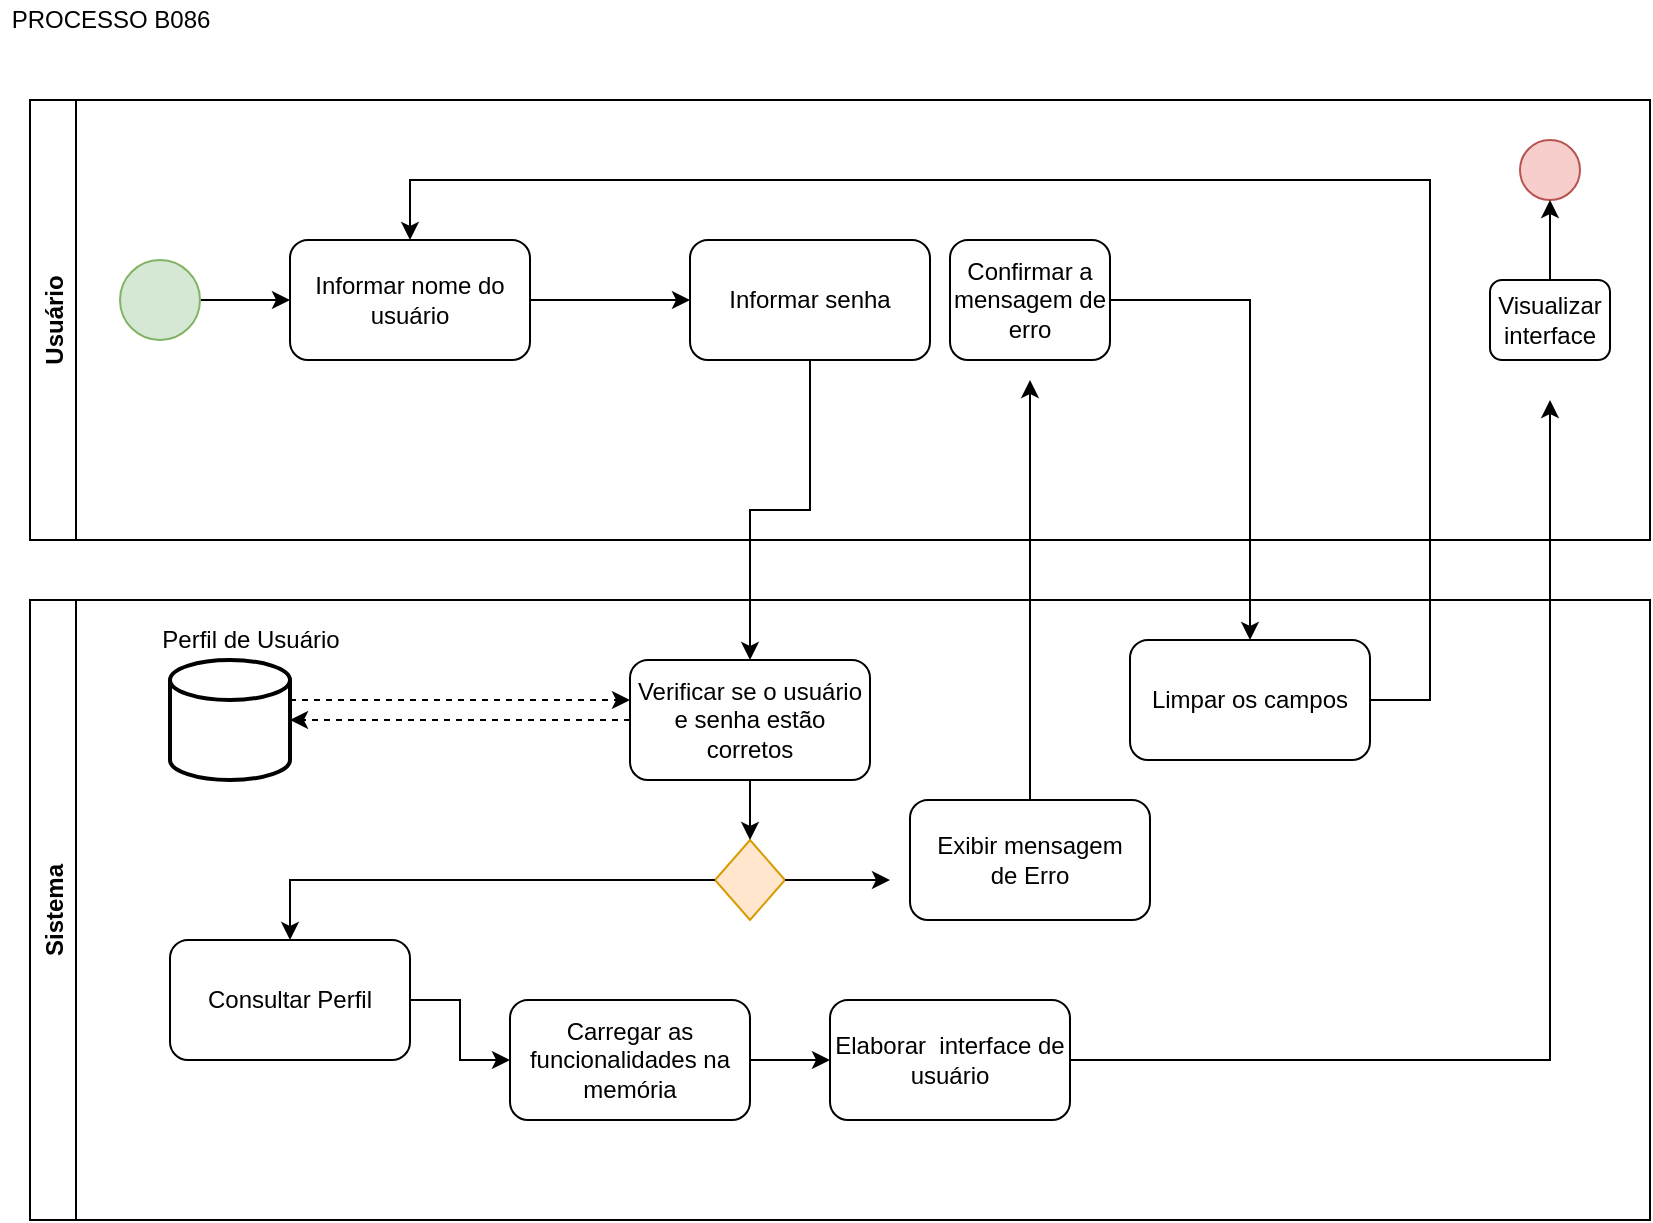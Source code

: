 <mxfile version="15.8.3" type="github" pages="3">
  <diagram name="Login" id="2a216829-ef6e-dabb-86c1-c78162f3ba2b">
    <mxGraphModel dx="2173" dy="2859" grid="1" gridSize="10" guides="1" tooltips="1" connect="1" arrows="1" fold="1" page="1" pageScale="1" pageWidth="850" pageHeight="1100" background="none" math="0" shadow="0">
      <root>
        <mxCell id="0" />
        <mxCell id="1" parent="0" />
        <mxCell id="vZ9e5GXdLcFl0g-ypGuH-1" value="Usuário" style="swimlane;horizontal=0;" vertex="1" parent="1">
          <mxGeometry x="-820" y="-2140" width="810" height="220" as="geometry" />
        </mxCell>
        <mxCell id="vZ9e5GXdLcFl0g-ypGuH-13" value="" style="edgeStyle=orthogonalEdgeStyle;rounded=0;orthogonalLoop=1;jettySize=auto;html=1;" edge="1" parent="vZ9e5GXdLcFl0g-ypGuH-1" source="vZ9e5GXdLcFl0g-ypGuH-4" target="vZ9e5GXdLcFl0g-ypGuH-12">
          <mxGeometry relative="1" as="geometry" />
        </mxCell>
        <mxCell id="vZ9e5GXdLcFl0g-ypGuH-4" value="" style="ellipse;whiteSpace=wrap;html=1;fillColor=#d5e8d4;strokeColor=#82b366;" vertex="1" parent="vZ9e5GXdLcFl0g-ypGuH-1">
          <mxGeometry x="45" y="80" width="40" height="40" as="geometry" />
        </mxCell>
        <mxCell id="vZ9e5GXdLcFl0g-ypGuH-15" value="" style="edgeStyle=orthogonalEdgeStyle;rounded=0;orthogonalLoop=1;jettySize=auto;html=1;" edge="1" parent="vZ9e5GXdLcFl0g-ypGuH-1" source="vZ9e5GXdLcFl0g-ypGuH-12" target="vZ9e5GXdLcFl0g-ypGuH-14">
          <mxGeometry relative="1" as="geometry" />
        </mxCell>
        <mxCell id="vZ9e5GXdLcFl0g-ypGuH-12" value="Informar nome do usuário" style="rounded=1;whiteSpace=wrap;html=1;" vertex="1" parent="vZ9e5GXdLcFl0g-ypGuH-1">
          <mxGeometry x="130" y="70" width="120" height="60" as="geometry" />
        </mxCell>
        <mxCell id="vZ9e5GXdLcFl0g-ypGuH-14" value="Informar senha" style="rounded=1;whiteSpace=wrap;html=1;" vertex="1" parent="vZ9e5GXdLcFl0g-ypGuH-1">
          <mxGeometry x="330" y="70" width="120" height="60" as="geometry" />
        </mxCell>
        <mxCell id="vZ9e5GXdLcFl0g-ypGuH-27" value="Confirmar a mensagem de erro" style="rounded=1;whiteSpace=wrap;html=1;" vertex="1" parent="vZ9e5GXdLcFl0g-ypGuH-1">
          <mxGeometry x="460" y="70" width="80" height="60" as="geometry" />
        </mxCell>
        <mxCell id="vZ9e5GXdLcFl0g-ypGuH-48" value="Visualizar interface" style="rounded=1;whiteSpace=wrap;html=1;" vertex="1" parent="vZ9e5GXdLcFl0g-ypGuH-1">
          <mxGeometry x="730" y="90" width="60" height="40" as="geometry" />
        </mxCell>
        <mxCell id="vZ9e5GXdLcFl0g-ypGuH-50" value="" style="ellipse;whiteSpace=wrap;html=1;aspect=fixed;fillColor=#f8cecc;strokeColor=#b85450;" vertex="1" parent="vZ9e5GXdLcFl0g-ypGuH-1">
          <mxGeometry x="745" y="20" width="30" height="30" as="geometry" />
        </mxCell>
        <mxCell id="vZ9e5GXdLcFl0g-ypGuH-49" style="edgeStyle=orthogonalEdgeStyle;rounded=0;jumpStyle=line;orthogonalLoop=1;jettySize=auto;html=1;endArrow=classic;endFill=1;" edge="1" parent="vZ9e5GXdLcFl0g-ypGuH-1" source="vZ9e5GXdLcFl0g-ypGuH-48" target="vZ9e5GXdLcFl0g-ypGuH-50">
          <mxGeometry relative="1" as="geometry">
            <mxPoint x="760" y="60" as="targetPoint" />
          </mxGeometry>
        </mxCell>
        <mxCell id="vZ9e5GXdLcFl0g-ypGuH-2" value="Sistema" style="swimlane;horizontal=0;" vertex="1" parent="1">
          <mxGeometry x="-820" y="-1890" width="810" height="310" as="geometry" />
        </mxCell>
        <mxCell id="vZ9e5GXdLcFl0g-ypGuH-16" value="" style="strokeWidth=2;html=1;shape=mxgraph.flowchart.database;whiteSpace=wrap;" vertex="1" parent="vZ9e5GXdLcFl0g-ypGuH-2">
          <mxGeometry x="70" y="30" width="60" height="60" as="geometry" />
        </mxCell>
        <mxCell id="vZ9e5GXdLcFl0g-ypGuH-22" style="edgeStyle=orthogonalEdgeStyle;rounded=0;orthogonalLoop=1;jettySize=auto;html=1;entryX=1;entryY=0.5;entryDx=0;entryDy=0;entryPerimeter=0;dashed=1;" edge="1" parent="vZ9e5GXdLcFl0g-ypGuH-2" source="vZ9e5GXdLcFl0g-ypGuH-17" target="vZ9e5GXdLcFl0g-ypGuH-16">
          <mxGeometry relative="1" as="geometry" />
        </mxCell>
        <mxCell id="vZ9e5GXdLcFl0g-ypGuH-17" value="Verificar se o usuário e senha estão corretos" style="rounded=1;whiteSpace=wrap;html=1;" vertex="1" parent="vZ9e5GXdLcFl0g-ypGuH-2">
          <mxGeometry x="300" y="30" width="120" height="60" as="geometry" />
        </mxCell>
        <mxCell id="vZ9e5GXdLcFl0g-ypGuH-19" value="Perfil de Usuário" style="text;html=1;align=center;verticalAlign=middle;resizable=0;points=[];autosize=1;strokeColor=none;fillColor=none;" vertex="1" parent="vZ9e5GXdLcFl0g-ypGuH-2">
          <mxGeometry x="60" y="10" width="100" height="20" as="geometry" />
        </mxCell>
        <mxCell id="vZ9e5GXdLcFl0g-ypGuH-21" style="edgeStyle=orthogonalEdgeStyle;rounded=0;orthogonalLoop=1;jettySize=auto;html=1;dashed=1;" edge="1" parent="vZ9e5GXdLcFl0g-ypGuH-2" source="vZ9e5GXdLcFl0g-ypGuH-16" target="vZ9e5GXdLcFl0g-ypGuH-17">
          <mxGeometry relative="1" as="geometry">
            <mxPoint x="290" y="50" as="targetPoint" />
            <Array as="points">
              <mxPoint x="230" y="50" />
              <mxPoint x="230" y="50" />
            </Array>
          </mxGeometry>
        </mxCell>
        <mxCell id="vZ9e5GXdLcFl0g-ypGuH-24" value="" style="rhombus;whiteSpace=wrap;html=1;fillColor=#ffe6cc;strokeColor=#d79b00;" vertex="1" parent="vZ9e5GXdLcFl0g-ypGuH-2">
          <mxGeometry x="342.5" y="120" width="35" height="40" as="geometry" />
        </mxCell>
        <mxCell id="vZ9e5GXdLcFl0g-ypGuH-26" value="Exibir mensagem&lt;br&gt;de&amp;nbsp;Erro" style="rounded=1;whiteSpace=wrap;html=1;" vertex="1" parent="vZ9e5GXdLcFl0g-ypGuH-2">
          <mxGeometry x="440" y="100" width="120" height="60" as="geometry" />
        </mxCell>
        <mxCell id="vZ9e5GXdLcFl0g-ypGuH-29" value="Limpar os campos" style="rounded=1;whiteSpace=wrap;html=1;" vertex="1" parent="vZ9e5GXdLcFl0g-ypGuH-2">
          <mxGeometry x="550" y="20" width="120" height="60" as="geometry" />
        </mxCell>
        <mxCell id="vZ9e5GXdLcFl0g-ypGuH-42" value="Consultar Perfil" style="rounded=1;whiteSpace=wrap;html=1;" vertex="1" parent="vZ9e5GXdLcFl0g-ypGuH-2">
          <mxGeometry x="70" y="170" width="120" height="60" as="geometry" />
        </mxCell>
        <mxCell id="vZ9e5GXdLcFl0g-ypGuH-41" style="edgeStyle=orthogonalEdgeStyle;rounded=0;jumpStyle=line;orthogonalLoop=1;jettySize=auto;html=1;endArrow=classic;endFill=1;" edge="1" parent="vZ9e5GXdLcFl0g-ypGuH-2" source="vZ9e5GXdLcFl0g-ypGuH-24" target="vZ9e5GXdLcFl0g-ypGuH-42">
          <mxGeometry relative="1" as="geometry">
            <mxPoint x="210" y="170" as="targetPoint" />
          </mxGeometry>
        </mxCell>
        <mxCell id="vZ9e5GXdLcFl0g-ypGuH-44" value="Carregar as funcionalidades na memória" style="rounded=1;whiteSpace=wrap;html=1;" vertex="1" parent="vZ9e5GXdLcFl0g-ypGuH-2">
          <mxGeometry x="240" y="200" width="120" height="60" as="geometry" />
        </mxCell>
        <mxCell id="vZ9e5GXdLcFl0g-ypGuH-43" style="edgeStyle=orthogonalEdgeStyle;rounded=0;jumpStyle=line;orthogonalLoop=1;jettySize=auto;html=1;endArrow=classic;endFill=1;" edge="1" parent="vZ9e5GXdLcFl0g-ypGuH-2" source="vZ9e5GXdLcFl0g-ypGuH-42" target="vZ9e5GXdLcFl0g-ypGuH-44">
          <mxGeometry relative="1" as="geometry">
            <mxPoint x="240" y="200" as="targetPoint" />
          </mxGeometry>
        </mxCell>
        <mxCell id="vZ9e5GXdLcFl0g-ypGuH-46" value="Elaborar&amp;nbsp; interface de usuário" style="rounded=1;whiteSpace=wrap;html=1;" vertex="1" parent="vZ9e5GXdLcFl0g-ypGuH-2">
          <mxGeometry x="400" y="200" width="120" height="60" as="geometry" />
        </mxCell>
        <mxCell id="vZ9e5GXdLcFl0g-ypGuH-45" style="edgeStyle=orthogonalEdgeStyle;rounded=0;jumpStyle=line;orthogonalLoop=1;jettySize=auto;html=1;endArrow=classic;endFill=1;" edge="1" parent="vZ9e5GXdLcFl0g-ypGuH-2" source="vZ9e5GXdLcFl0g-ypGuH-44" target="vZ9e5GXdLcFl0g-ypGuH-46">
          <mxGeometry relative="1" as="geometry">
            <mxPoint x="420" y="230" as="targetPoint" />
          </mxGeometry>
        </mxCell>
        <mxCell id="vZ9e5GXdLcFl0g-ypGuH-3" value="PROCESSO B086" style="text;html=1;align=center;verticalAlign=middle;resizable=0;points=[];autosize=1;strokeColor=none;fillColor=none;" vertex="1" parent="1">
          <mxGeometry x="-835" y="-2190" width="110" height="20" as="geometry" />
        </mxCell>
        <mxCell id="vZ9e5GXdLcFl0g-ypGuH-18" value="" style="edgeStyle=orthogonalEdgeStyle;rounded=0;orthogonalLoop=1;jettySize=auto;html=1;" edge="1" parent="1" source="vZ9e5GXdLcFl0g-ypGuH-14" target="vZ9e5GXdLcFl0g-ypGuH-17">
          <mxGeometry relative="1" as="geometry" />
        </mxCell>
        <mxCell id="vZ9e5GXdLcFl0g-ypGuH-23" style="edgeStyle=orthogonalEdgeStyle;rounded=0;orthogonalLoop=1;jettySize=auto;html=1;" edge="1" parent="1" source="vZ9e5GXdLcFl0g-ypGuH-17">
          <mxGeometry relative="1" as="geometry">
            <mxPoint x="-460" y="-1770" as="targetPoint" />
          </mxGeometry>
        </mxCell>
        <mxCell id="vZ9e5GXdLcFl0g-ypGuH-25" style="edgeStyle=orthogonalEdgeStyle;rounded=0;orthogonalLoop=1;jettySize=auto;html=1;" edge="1" parent="1" source="vZ9e5GXdLcFl0g-ypGuH-24">
          <mxGeometry relative="1" as="geometry">
            <mxPoint x="-390" y="-1750" as="targetPoint" />
          </mxGeometry>
        </mxCell>
        <mxCell id="vZ9e5GXdLcFl0g-ypGuH-28" style="edgeStyle=orthogonalEdgeStyle;rounded=0;orthogonalLoop=1;jettySize=auto;html=1;" edge="1" parent="1" source="vZ9e5GXdLcFl0g-ypGuH-26">
          <mxGeometry relative="1" as="geometry">
            <mxPoint x="-320" y="-2000" as="targetPoint" />
          </mxGeometry>
        </mxCell>
        <mxCell id="vZ9e5GXdLcFl0g-ypGuH-30" value="" style="edgeStyle=orthogonalEdgeStyle;rounded=0;orthogonalLoop=1;jettySize=auto;html=1;" edge="1" parent="1" source="vZ9e5GXdLcFl0g-ypGuH-27" target="vZ9e5GXdLcFl0g-ypGuH-29">
          <mxGeometry relative="1" as="geometry" />
        </mxCell>
        <mxCell id="vZ9e5GXdLcFl0g-ypGuH-37" style="edgeStyle=orthogonalEdgeStyle;rounded=0;orthogonalLoop=1;jettySize=auto;html=1;endArrow=classic;endFill=1;jumpStyle=line;" edge="1" parent="1" source="vZ9e5GXdLcFl0g-ypGuH-29" target="vZ9e5GXdLcFl0g-ypGuH-12">
          <mxGeometry relative="1" as="geometry">
            <mxPoint x="-623.175" y="-2100" as="targetPoint" />
            <Array as="points">
              <mxPoint x="-120" y="-1840" />
              <mxPoint x="-120" y="-2100" />
              <mxPoint x="-630" y="-2100" />
            </Array>
          </mxGeometry>
        </mxCell>
        <mxCell id="vZ9e5GXdLcFl0g-ypGuH-47" style="edgeStyle=orthogonalEdgeStyle;rounded=0;jumpStyle=line;orthogonalLoop=1;jettySize=auto;html=1;endArrow=classic;endFill=1;" edge="1" parent="1" source="vZ9e5GXdLcFl0g-ypGuH-46">
          <mxGeometry relative="1" as="geometry">
            <mxPoint x="-60" y="-1990" as="targetPoint" />
            <Array as="points">
              <mxPoint x="-60" y="-1660" />
              <mxPoint x="-60" y="-1960" />
            </Array>
          </mxGeometry>
        </mxCell>
      </root>
    </mxGraphModel>
  </diagram>
  <diagram id="5mQwNIau6tjUFSnHgcKZ" name="Peças">
    <mxGraphModel dx="1240" dy="1812" grid="1" gridSize="10" guides="1" tooltips="1" connect="1" arrows="1" fold="1" page="1" pageScale="1" pageWidth="827" pageHeight="1169" math="0" shadow="0">
      <root>
        <mxCell id="7jeKUwlB5hGH3xmxEmRy-0" />
        <mxCell id="7jeKUwlB5hGH3xmxEmRy-1" parent="7jeKUwlB5hGH3xmxEmRy-0" />
        <mxCell id="DJ6RV3ENKsbmOKMV9n5N-0" value="Técnico" style="swimlane;horizontal=0;" vertex="1" parent="7jeKUwlB5hGH3xmxEmRy-1">
          <mxGeometry x="40" y="-1120" width="770" height="440" as="geometry" />
        </mxCell>
        <mxCell id="DJ6RV3ENKsbmOKMV9n5N-4" value="" style="ellipse;whiteSpace=wrap;html=1;fillColor=#d5e8d4;strokeColor=#82b366;" vertex="1" parent="DJ6RV3ENKsbmOKMV9n5N-0">
          <mxGeometry x="70" y="50" width="40" height="40" as="geometry" />
        </mxCell>
        <mxCell id="DJ6RV3ENKsbmOKMV9n5N-6" value="Receber o computador" style="rounded=1;whiteSpace=wrap;html=1;" vertex="1" parent="DJ6RV3ENKsbmOKMV9n5N-0">
          <mxGeometry x="150" y="40" width="120" height="60" as="geometry" />
        </mxCell>
        <mxCell id="DJ6RV3ENKsbmOKMV9n5N-5" style="edgeStyle=orthogonalEdgeStyle;rounded=0;jumpStyle=line;orthogonalLoop=1;jettySize=auto;html=1;endArrow=classic;endFill=1;" edge="1" parent="DJ6RV3ENKsbmOKMV9n5N-0" source="DJ6RV3ENKsbmOKMV9n5N-4" target="DJ6RV3ENKsbmOKMV9n5N-6">
          <mxGeometry relative="1" as="geometry">
            <mxPoint x="170" y="70" as="targetPoint" />
          </mxGeometry>
        </mxCell>
        <mxCell id="DJ6RV3ENKsbmOKMV9n5N-10" style="edgeStyle=orthogonalEdgeStyle;rounded=0;jumpStyle=line;orthogonalLoop=1;jettySize=auto;html=1;entryX=0;entryY=0.5;entryDx=0;entryDy=0;endArrow=classic;endFill=1;" edge="1" parent="DJ6RV3ENKsbmOKMV9n5N-0" source="DJ6RV3ENKsbmOKMV9n5N-8">
          <mxGeometry relative="1" as="geometry">
            <mxPoint x="470" y="70" as="targetPoint" />
          </mxGeometry>
        </mxCell>
        <mxCell id="DJ6RV3ENKsbmOKMV9n5N-8" value="Analisar peça a peça" style="rounded=1;whiteSpace=wrap;html=1;" vertex="1" parent="DJ6RV3ENKsbmOKMV9n5N-0">
          <mxGeometry x="310" y="40" width="120" height="60" as="geometry" />
        </mxCell>
        <mxCell id="DJ6RV3ENKsbmOKMV9n5N-7" style="edgeStyle=orthogonalEdgeStyle;rounded=0;jumpStyle=line;orthogonalLoop=1;jettySize=auto;html=1;endArrow=classic;endFill=1;" edge="1" parent="DJ6RV3ENKsbmOKMV9n5N-0" source="DJ6RV3ENKsbmOKMV9n5N-6" target="DJ6RV3ENKsbmOKMV9n5N-8">
          <mxGeometry relative="1" as="geometry">
            <mxPoint x="310" y="70" as="targetPoint" />
          </mxGeometry>
        </mxCell>
        <mxCell id="DJ6RV3ENKsbmOKMV9n5N-11" value="Encontrar peça com defeito&amp;nbsp;" style="rounded=1;whiteSpace=wrap;html=1;" vertex="1" parent="DJ6RV3ENKsbmOKMV9n5N-0">
          <mxGeometry x="470" y="40" width="120" height="60" as="geometry" />
        </mxCell>
        <mxCell id="DJ6RV3ENKsbmOKMV9n5N-16" value="Preencher formulário de solicitação de peças" style="rounded=1;whiteSpace=wrap;html=1;" vertex="1" parent="DJ6RV3ENKsbmOKMV9n5N-0">
          <mxGeometry x="314" y="115" width="120" height="60" as="geometry" />
        </mxCell>
        <mxCell id="DJ6RV3ENKsbmOKMV9n5N-22" value="Levar o formulário de solicitação de peças para o Resp. Estoque" style="rounded=1;whiteSpace=wrap;html=1;" vertex="1" parent="DJ6RV3ENKsbmOKMV9n5N-0">
          <mxGeometry x="290" y="210" width="124" height="90" as="geometry" />
        </mxCell>
        <mxCell id="DJ6RV3ENKsbmOKMV9n5N-21" style="edgeStyle=orthogonalEdgeStyle;rounded=0;jumpStyle=line;orthogonalLoop=1;jettySize=auto;html=1;endArrow=classic;endFill=1;" edge="1" parent="DJ6RV3ENKsbmOKMV9n5N-0" source="DJ6RV3ENKsbmOKMV9n5N-16" target="DJ6RV3ENKsbmOKMV9n5N-22">
          <mxGeometry relative="1" as="geometry">
            <mxPoint x="374" y="230" as="targetPoint" />
          </mxGeometry>
        </mxCell>
        <mxCell id="DJ6RV3ENKsbmOKMV9n5N-23" style="edgeStyle=orthogonalEdgeStyle;rounded=0;jumpStyle=line;orthogonalLoop=1;jettySize=auto;html=1;endArrow=classic;endFill=1;" edge="1" parent="DJ6RV3ENKsbmOKMV9n5N-0" source="DJ6RV3ENKsbmOKMV9n5N-11" target="DJ6RV3ENKsbmOKMV9n5N-16">
          <mxGeometry relative="1" as="geometry">
            <mxPoint x="530" y="150" as="targetPoint" />
            <Array as="points">
              <mxPoint x="540" y="150" />
            </Array>
          </mxGeometry>
        </mxCell>
        <mxCell id="DJ6RV3ENKsbmOKMV9n5N-30" value="" style="ellipse;whiteSpace=wrap;html=1;fillColor=#f8cecc;strokeColor=#b85450;" vertex="1" parent="DJ6RV3ENKsbmOKMV9n5N-0">
          <mxGeometry x="680" y="50" width="40" height="40" as="geometry" />
        </mxCell>
        <mxCell id="Oq6pVMPQNlVaMstJieVX-24" value="Devolver peça com defeito para reciclagem" style="rounded=1;whiteSpace=wrap;html=1;" vertex="1" parent="DJ6RV3ENKsbmOKMV9n5N-0">
          <mxGeometry x="130" y="340" width="120" height="60" as="geometry" />
        </mxCell>
        <mxCell id="DJ6RV3ENKsbmOKMV9n5N-2" value="Resp. Estoque" style="swimlane;horizontal=0;" vertex="1" parent="7jeKUwlB5hGH3xmxEmRy-1">
          <mxGeometry x="40" y="-584" width="770" height="440" as="geometry" />
        </mxCell>
        <mxCell id="DJ6RV3ENKsbmOKMV9n5N-25" value="Receber a requisição de peça" style="rounded=1;whiteSpace=wrap;html=1;" vertex="1" parent="DJ6RV3ENKsbmOKMV9n5N-2">
          <mxGeometry x="50" y="74" width="120" height="60" as="geometry" />
        </mxCell>
        <mxCell id="DJ6RV3ENKsbmOKMV9n5N-26" value="" style="rhombus;whiteSpace=wrap;html=1;fillColor=#fff2cc;strokeColor=#d6b656;" vertex="1" parent="DJ6RV3ENKsbmOKMV9n5N-2">
          <mxGeometry x="610" y="224" width="50" height="50" as="geometry" />
        </mxCell>
        <mxCell id="DJ6RV3ENKsbmOKMV9n5N-32" value="Acessar o sistema&lt;br&gt;(processo b086)" style="rounded=1;whiteSpace=wrap;html=1;" vertex="1" parent="DJ6RV3ENKsbmOKMV9n5N-2">
          <mxGeometry x="254" y="104" width="120" height="60" as="geometry" />
        </mxCell>
        <mxCell id="DJ6RV3ENKsbmOKMV9n5N-31" style="edgeStyle=orthogonalEdgeStyle;rounded=0;jumpStyle=line;orthogonalLoop=1;jettySize=auto;html=1;endArrow=classic;endFill=1;" edge="1" parent="DJ6RV3ENKsbmOKMV9n5N-2" source="DJ6RV3ENKsbmOKMV9n5N-25" target="DJ6RV3ENKsbmOKMV9n5N-32">
          <mxGeometry relative="1" as="geometry">
            <mxPoint x="240" y="104" as="targetPoint" />
          </mxGeometry>
        </mxCell>
        <mxCell id="DJ6RV3ENKsbmOKMV9n5N-34" value="Ir a aba Estoque" style="rounded=1;whiteSpace=wrap;html=1;" vertex="1" parent="DJ6RV3ENKsbmOKMV9n5N-2">
          <mxGeometry x="254" y="219" width="120" height="60" as="geometry" />
        </mxCell>
        <mxCell id="DJ6RV3ENKsbmOKMV9n5N-33" style="edgeStyle=orthogonalEdgeStyle;rounded=0;jumpStyle=line;orthogonalLoop=1;jettySize=auto;html=1;endArrow=classic;endFill=1;" edge="1" parent="DJ6RV3ENKsbmOKMV9n5N-2" source="DJ6RV3ENKsbmOKMV9n5N-32" target="DJ6RV3ENKsbmOKMV9n5N-34">
          <mxGeometry relative="1" as="geometry">
            <mxPoint x="314" y="174" as="targetPoint" />
          </mxGeometry>
        </mxCell>
        <mxCell id="Oq6pVMPQNlVaMstJieVX-10" style="edgeStyle=orthogonalEdgeStyle;rounded=0;jumpStyle=line;orthogonalLoop=1;jettySize=auto;html=1;entryX=0;entryY=0.5;entryDx=0;entryDy=0;endArrow=classic;endFill=1;" edge="1" parent="DJ6RV3ENKsbmOKMV9n5N-2" source="Oq6pVMPQNlVaMstJieVX-9" target="DJ6RV3ENKsbmOKMV9n5N-26">
          <mxGeometry relative="1" as="geometry" />
        </mxCell>
        <mxCell id="Oq6pVMPQNlVaMstJieVX-9" value="Verificar se tem estoque" style="rounded=1;whiteSpace=wrap;html=1;" vertex="1" parent="DJ6RV3ENKsbmOKMV9n5N-2">
          <mxGeometry x="430" y="319" width="120" height="60" as="geometry" />
        </mxCell>
        <mxCell id="Oq6pVMPQNlVaMstJieVX-12" value="Buscar&amp;nbsp; peça no estoque" style="rounded=1;whiteSpace=wrap;html=1;" vertex="1" parent="DJ6RV3ENKsbmOKMV9n5N-2">
          <mxGeometry x="610" y="309" width="120" height="60" as="geometry" />
        </mxCell>
        <mxCell id="Oq6pVMPQNlVaMstJieVX-11" style="edgeStyle=orthogonalEdgeStyle;rounded=0;jumpStyle=line;orthogonalLoop=1;jettySize=auto;html=1;exitX=0.5;exitY=1;exitDx=0;exitDy=0;endArrow=classic;endFill=1;" edge="1" parent="DJ6RV3ENKsbmOKMV9n5N-2" source="DJ6RV3ENKsbmOKMV9n5N-26" target="Oq6pVMPQNlVaMstJieVX-12">
          <mxGeometry relative="1" as="geometry">
            <mxPoint x="635" y="409" as="targetPoint" />
          </mxGeometry>
        </mxCell>
        <mxCell id="Oq6pVMPQNlVaMstJieVX-20" value="Entregar peça ao técnico" style="rounded=1;whiteSpace=wrap;html=1;" vertex="1" parent="DJ6RV3ENKsbmOKMV9n5N-2">
          <mxGeometry x="120" y="334" width="120" height="60" as="geometry" />
        </mxCell>
        <mxCell id="Oq6pVMPQNlVaMstJieVX-26" value="Abrir Aba de recilagem" style="rounded=1;whiteSpace=wrap;html=1;" vertex="1" parent="DJ6RV3ENKsbmOKMV9n5N-2">
          <mxGeometry x="390" y="104" width="120" height="60" as="geometry" />
        </mxCell>
        <mxCell id="Oq6pVMPQNlVaMstJieVX-32" value="Preencher formulário" style="rounded=1;whiteSpace=wrap;html=1;" vertex="1" parent="DJ6RV3ENKsbmOKMV9n5N-2">
          <mxGeometry x="540" y="134" width="120" height="60" as="geometry" />
        </mxCell>
        <mxCell id="DJ6RV3ENKsbmOKMV9n5N-3" value="Sistema&#xa;" style="swimlane;horizontal=0;" vertex="1" parent="7jeKUwlB5hGH3xmxEmRy-1">
          <mxGeometry x="40" y="20" width="770" height="440" as="geometry" />
        </mxCell>
        <mxCell id="Oq6pVMPQNlVaMstJieVX-21" style="edgeStyle=orthogonalEdgeStyle;rounded=0;jumpStyle=line;orthogonalLoop=1;jettySize=auto;html=1;entryX=0;entryY=0.5;entryDx=0;entryDy=0;endArrow=classic;endFill=1;dashed=1;" edge="1" parent="DJ6RV3ENKsbmOKMV9n5N-3" source="DJ6RV3ENKsbmOKMV9n5N-36" target="Oq6pVMPQNlVaMstJieVX-1">
          <mxGeometry relative="1" as="geometry" />
        </mxCell>
        <mxCell id="DJ6RV3ENKsbmOKMV9n5N-36" value="DB&amp;nbsp;" style="shape=cylinder3;whiteSpace=wrap;html=1;boundedLbl=1;backgroundOutline=1;size=15;" vertex="1" parent="DJ6RV3ENKsbmOKMV9n5N-3">
          <mxGeometry x="60" y="40" width="60" height="80" as="geometry" />
        </mxCell>
        <mxCell id="Oq6pVMPQNlVaMstJieVX-3" style="edgeStyle=orthogonalEdgeStyle;rounded=0;jumpStyle=line;orthogonalLoop=1;jettySize=auto;html=1;endArrow=classic;endFill=1;dashed=1;" edge="1" parent="DJ6RV3ENKsbmOKMV9n5N-3" source="Oq6pVMPQNlVaMstJieVX-1">
          <mxGeometry relative="1" as="geometry">
            <mxPoint x="120" y="70" as="targetPoint" />
            <Array as="points">
              <mxPoint x="120" y="70" />
            </Array>
          </mxGeometry>
        </mxCell>
        <mxCell id="Oq6pVMPQNlVaMstJieVX-1" value="Verificar estoque" style="rounded=1;whiteSpace=wrap;html=1;" vertex="1" parent="DJ6RV3ENKsbmOKMV9n5N-3">
          <mxGeometry x="257" y="50" width="114" height="60" as="geometry" />
        </mxCell>
        <mxCell id="Oq6pVMPQNlVaMstJieVX-7" value="Exibir em lista peças em estoque" style="rounded=1;whiteSpace=wrap;html=1;" vertex="1" parent="DJ6RV3ENKsbmOKMV9n5N-3">
          <mxGeometry x="430" y="50" width="120" height="60" as="geometry" />
        </mxCell>
        <mxCell id="Oq6pVMPQNlVaMstJieVX-6" style="edgeStyle=orthogonalEdgeStyle;rounded=0;jumpStyle=line;orthogonalLoop=1;jettySize=auto;html=1;endArrow=classic;endFill=1;" edge="1" parent="DJ6RV3ENKsbmOKMV9n5N-3" source="Oq6pVMPQNlVaMstJieVX-1" target="Oq6pVMPQNlVaMstJieVX-7">
          <mxGeometry relative="1" as="geometry">
            <mxPoint x="450" y="80" as="targetPoint" />
          </mxGeometry>
        </mxCell>
        <mxCell id="Oq6pVMPQNlVaMstJieVX-14" value="Registrar a saída da peça" style="rounded=1;whiteSpace=wrap;html=1;" vertex="1" parent="DJ6RV3ENKsbmOKMV9n5N-3">
          <mxGeometry x="610" y="50" width="120" height="60" as="geometry" />
        </mxCell>
        <mxCell id="Oq6pVMPQNlVaMstJieVX-18" value="Atualizar estoque" style="rounded=1;whiteSpace=wrap;html=1;" vertex="1" parent="DJ6RV3ENKsbmOKMV9n5N-3">
          <mxGeometry x="450" y="160" width="120" height="60" as="geometry" />
        </mxCell>
        <mxCell id="Oq6pVMPQNlVaMstJieVX-29" value="Retornar formulário de reciclagem" style="rounded=1;whiteSpace=wrap;html=1;" vertex="1" parent="DJ6RV3ENKsbmOKMV9n5N-3">
          <mxGeometry x="330" y="240" width="120" height="60" as="geometry" />
        </mxCell>
        <mxCell id="Oq6pVMPQNlVaMstJieVX-34" value="Salvar informações" style="rounded=1;whiteSpace=wrap;html=1;" vertex="1" parent="DJ6RV3ENKsbmOKMV9n5N-3">
          <mxGeometry x="600" y="332" width="120" height="60" as="geometry" />
        </mxCell>
        <mxCell id="DJ6RV3ENKsbmOKMV9n5N-24" style="edgeStyle=orthogonalEdgeStyle;rounded=0;jumpStyle=line;orthogonalLoop=1;jettySize=auto;html=1;endArrow=classic;endFill=1;" edge="1" parent="7jeKUwlB5hGH3xmxEmRy-1" source="DJ6RV3ENKsbmOKMV9n5N-22" target="DJ6RV3ENKsbmOKMV9n5N-25">
          <mxGeometry relative="1" as="geometry">
            <mxPoint x="392" y="-510" as="targetPoint" />
          </mxGeometry>
        </mxCell>
        <mxCell id="DJ6RV3ENKsbmOKMV9n5N-28" style="edgeStyle=orthogonalEdgeStyle;rounded=0;jumpStyle=line;orthogonalLoop=1;jettySize=auto;html=1;endArrow=classic;endFill=1;entryX=0.5;entryY=1;entryDx=0;entryDy=0;" edge="1" parent="7jeKUwlB5hGH3xmxEmRy-1" source="DJ6RV3ENKsbmOKMV9n5N-26" target="DJ6RV3ENKsbmOKMV9n5N-30">
          <mxGeometry relative="1" as="geometry">
            <mxPoint x="740" y="-1020" as="targetPoint" />
          </mxGeometry>
        </mxCell>
        <mxCell id="Oq6pVMPQNlVaMstJieVX-0" style="edgeStyle=orthogonalEdgeStyle;rounded=0;jumpStyle=line;orthogonalLoop=1;jettySize=auto;html=1;endArrow=classic;endFill=1;" edge="1" parent="7jeKUwlB5hGH3xmxEmRy-1" source="DJ6RV3ENKsbmOKMV9n5N-34" target="Oq6pVMPQNlVaMstJieVX-1">
          <mxGeometry relative="1" as="geometry">
            <mxPoint x="354" y="65.333" as="targetPoint" />
          </mxGeometry>
        </mxCell>
        <mxCell id="Oq6pVMPQNlVaMstJieVX-8" style="edgeStyle=orthogonalEdgeStyle;rounded=0;jumpStyle=line;orthogonalLoop=1;jettySize=auto;html=1;endArrow=classic;endFill=1;" edge="1" parent="7jeKUwlB5hGH3xmxEmRy-1" source="Oq6pVMPQNlVaMstJieVX-7" target="Oq6pVMPQNlVaMstJieVX-9">
          <mxGeometry relative="1" as="geometry">
            <mxPoint x="530" y="-340" as="targetPoint" />
          </mxGeometry>
        </mxCell>
        <mxCell id="Oq6pVMPQNlVaMstJieVX-13" style="edgeStyle=orthogonalEdgeStyle;rounded=0;jumpStyle=line;orthogonalLoop=1;jettySize=auto;html=1;endArrow=classic;endFill=1;" edge="1" parent="7jeKUwlB5hGH3xmxEmRy-1" source="Oq6pVMPQNlVaMstJieVX-12" target="Oq6pVMPQNlVaMstJieVX-14">
          <mxGeometry relative="1" as="geometry">
            <mxPoint x="710" y="-300" as="targetPoint" />
          </mxGeometry>
        </mxCell>
        <mxCell id="Oq6pVMPQNlVaMstJieVX-15" style="edgeStyle=orthogonalEdgeStyle;rounded=0;jumpStyle=line;orthogonalLoop=1;jettySize=auto;html=1;endArrow=classic;endFill=1;" edge="1" parent="7jeKUwlB5hGH3xmxEmRy-1" source="Oq6pVMPQNlVaMstJieVX-14" target="Oq6pVMPQNlVaMstJieVX-16">
          <mxGeometry relative="1" as="geometry">
            <mxPoint x="710" y="210" as="targetPoint" />
          </mxGeometry>
        </mxCell>
        <mxCell id="Oq6pVMPQNlVaMstJieVX-17" style="edgeStyle=orthogonalEdgeStyle;rounded=0;jumpStyle=line;orthogonalLoop=1;jettySize=auto;html=1;endArrow=classic;endFill=1;" edge="1" parent="7jeKUwlB5hGH3xmxEmRy-1" source="Oq6pVMPQNlVaMstJieVX-16" target="Oq6pVMPQNlVaMstJieVX-18">
          <mxGeometry relative="1" as="geometry">
            <mxPoint x="580" y="210" as="targetPoint" />
          </mxGeometry>
        </mxCell>
        <mxCell id="Oq6pVMPQNlVaMstJieVX-16" value="Salvar informações" style="rounded=1;whiteSpace=wrap;html=1;" vertex="1" parent="7jeKUwlB5hGH3xmxEmRy-1">
          <mxGeometry x="650" y="180" width="120" height="60" as="geometry" />
        </mxCell>
        <mxCell id="Oq6pVMPQNlVaMstJieVX-19" style="edgeStyle=orthogonalEdgeStyle;rounded=0;jumpStyle=line;orthogonalLoop=1;jettySize=auto;html=1;endArrow=classic;endFill=1;" edge="1" parent="7jeKUwlB5hGH3xmxEmRy-1" source="Oq6pVMPQNlVaMstJieVX-18">
          <mxGeometry relative="1" as="geometry">
            <mxPoint x="220" y="-191.143" as="targetPoint" />
          </mxGeometry>
        </mxCell>
        <mxCell id="Oq6pVMPQNlVaMstJieVX-22" style="edgeStyle=orthogonalEdgeStyle;rounded=0;jumpStyle=line;orthogonalLoop=1;jettySize=auto;html=1;endArrow=classic;endFill=1;" edge="1" parent="7jeKUwlB5hGH3xmxEmRy-1" source="Oq6pVMPQNlVaMstJieVX-20" target="Oq6pVMPQNlVaMstJieVX-24">
          <mxGeometry relative="1" as="geometry">
            <mxPoint x="90" y="-760" as="targetPoint" />
          </mxGeometry>
        </mxCell>
        <mxCell id="Oq6pVMPQNlVaMstJieVX-25" style="edgeStyle=orthogonalEdgeStyle;rounded=0;jumpStyle=line;orthogonalLoop=1;jettySize=auto;html=1;endArrow=classic;endFill=1;" edge="1" parent="7jeKUwlB5hGH3xmxEmRy-1" source="Oq6pVMPQNlVaMstJieVX-24" target="Oq6pVMPQNlVaMstJieVX-26">
          <mxGeometry relative="1" as="geometry">
            <mxPoint x="470" y="-540" as="targetPoint" />
          </mxGeometry>
        </mxCell>
        <mxCell id="Oq6pVMPQNlVaMstJieVX-27" style="edgeStyle=orthogonalEdgeStyle;rounded=0;jumpStyle=line;orthogonalLoop=1;jettySize=auto;html=1;endArrow=classic;endFill=1;" edge="1" parent="7jeKUwlB5hGH3xmxEmRy-1" source="Oq6pVMPQNlVaMstJieVX-26" target="Oq6pVMPQNlVaMstJieVX-29">
          <mxGeometry relative="1" as="geometry">
            <mxPoint x="430" y="250" as="targetPoint" />
            <Array as="points">
              <mxPoint x="450" y="-230" />
              <mxPoint x="430" y="-230" />
            </Array>
          </mxGeometry>
        </mxCell>
        <mxCell id="Oq6pVMPQNlVaMstJieVX-30" style="edgeStyle=orthogonalEdgeStyle;rounded=0;jumpStyle=line;orthogonalLoop=1;jettySize=auto;html=1;endArrow=classic;endFill=1;" edge="1" parent="7jeKUwlB5hGH3xmxEmRy-1" source="Oq6pVMPQNlVaMstJieVX-29">
          <mxGeometry relative="1" as="geometry">
            <mxPoint x="700" y="-423" as="targetPoint" />
            <Array as="points">
              <mxPoint x="800" y="290" />
              <mxPoint x="800" y="-423" />
            </Array>
          </mxGeometry>
        </mxCell>
        <mxCell id="Oq6pVMPQNlVaMstJieVX-33" style="edgeStyle=orthogonalEdgeStyle;rounded=0;jumpStyle=line;orthogonalLoop=1;jettySize=auto;html=1;endArrow=classic;endFill=1;" edge="1" parent="7jeKUwlB5hGH3xmxEmRy-1" source="Oq6pVMPQNlVaMstJieVX-32" target="Oq6pVMPQNlVaMstJieVX-34">
          <mxGeometry relative="1" as="geometry">
            <mxPoint x="740" y="382" as="targetPoint" />
            <Array as="points">
              <mxPoint x="790" y="-420" />
              <mxPoint x="790" y="382" />
            </Array>
          </mxGeometry>
        </mxCell>
        <mxCell id="Oq6pVMPQNlVaMstJieVX-35" style="edgeStyle=orthogonalEdgeStyle;rounded=0;jumpStyle=line;orthogonalLoop=1;jettySize=auto;html=1;endArrow=classic;endFill=1;" edge="1" parent="7jeKUwlB5hGH3xmxEmRy-1" source="Oq6pVMPQNlVaMstJieVX-34">
          <mxGeometry relative="1" as="geometry">
            <mxPoint x="761" y="-1050" as="targetPoint" />
            <Array as="points">
              <mxPoint x="820" y="382" />
              <mxPoint x="820" y="-1050" />
              <mxPoint x="761" y="-1050" />
            </Array>
          </mxGeometry>
        </mxCell>
        <mxCell id="QDpKASB7esLrl_SrHM2s-0" value="Processo B087" style="text;html=1;align=center;verticalAlign=middle;resizable=0;points=[];autosize=1;strokeColor=none;fillColor=none;" vertex="1" parent="7jeKUwlB5hGH3xmxEmRy-1">
          <mxGeometry x="50" y="-1160" width="100" height="20" as="geometry" />
        </mxCell>
      </root>
    </mxGraphModel>
  </diagram>
  <diagram id="197VBZ4R3-SU4ZvNpEgk" name="SAC_SLA">
    <mxGraphModel dx="1021" dy="1698" grid="1" gridSize="10" guides="1" tooltips="1" connect="1" arrows="1" fold="1" page="1" pageScale="1" pageWidth="827" pageHeight="1169" math="0" shadow="0">
      <root>
        <mxCell id="qB8tyBRPXWPJTtuIA5Uz-0" />
        <mxCell id="qB8tyBRPXWPJTtuIA5Uz-1" parent="qB8tyBRPXWPJTtuIA5Uz-0" />
        <mxCell id="qB8tyBRPXWPJTtuIA5Uz-2" value="Sistema" style="swimlane;horizontal=0;startSize=20;" vertex="1" parent="qB8tyBRPXWPJTtuIA5Uz-1">
          <mxGeometry x="30" y="-470" width="770" height="390" as="geometry" />
        </mxCell>
        <mxCell id="ysFRxX8ehGt6GEFU5fmB-19" value="Guardar informações" style="rounded=1;whiteSpace=wrap;html=1;" vertex="1" parent="qB8tyBRPXWPJTtuIA5Uz-2">
          <mxGeometry x="430" y="140" width="120" height="50" as="geometry" />
        </mxCell>
        <mxCell id="ysFRxX8ehGt6GEFU5fmB-34" value="" style="shape=cylinder3;whiteSpace=wrap;html=1;boundedLbl=1;backgroundOutline=1;size=15;" vertex="1" parent="qB8tyBRPXWPJTtuIA5Uz-2">
          <mxGeometry x="670" y="250" width="60" height="80" as="geometry" />
        </mxCell>
        <mxCell id="ysFRxX8ehGt6GEFU5fmB-37" style="edgeStyle=orthogonalEdgeStyle;rounded=0;jumpStyle=line;orthogonalLoop=1;jettySize=auto;html=1;dashed=1;endArrow=classic;endFill=1;" edge="1" parent="qB8tyBRPXWPJTtuIA5Uz-2" source="ysFRxX8ehGt6GEFU5fmB-36">
          <mxGeometry relative="1" as="geometry">
            <mxPoint x="670" y="300" as="targetPoint" />
            <Array as="points">
              <mxPoint x="640" y="300" />
              <mxPoint x="640" y="300" />
            </Array>
          </mxGeometry>
        </mxCell>
        <mxCell id="ysFRxX8ehGt6GEFU5fmB-36" value="Exibir resultados da pesquisa" style="rounded=1;whiteSpace=wrap;html=1;" vertex="1" parent="qB8tyBRPXWPJTtuIA5Uz-2">
          <mxGeometry x="480" y="270" width="120" height="60" as="geometry" />
        </mxCell>
        <mxCell id="ysFRxX8ehGt6GEFU5fmB-35" style="edgeStyle=orthogonalEdgeStyle;rounded=0;jumpStyle=line;orthogonalLoop=1;jettySize=auto;html=1;endArrow=classic;endFill=1;dashed=1;" edge="1" parent="qB8tyBRPXWPJTtuIA5Uz-2" source="ysFRxX8ehGt6GEFU5fmB-34" target="ysFRxX8ehGt6GEFU5fmB-36">
          <mxGeometry relative="1" as="geometry">
            <mxPoint x="580" y="280" as="targetPoint" />
            <Array as="points">
              <mxPoint x="580" y="280" />
            </Array>
          </mxGeometry>
        </mxCell>
        <mxCell id="qB8tyBRPXWPJTtuIA5Uz-4" value="Analista de suporte" style="swimlane;horizontal=0;" vertex="1" parent="qB8tyBRPXWPJTtuIA5Uz-1">
          <mxGeometry x="29" y="-960" width="770" height="450" as="geometry" />
        </mxCell>
        <mxCell id="qB8tyBRPXWPJTtuIA5Uz-8" value="" style="ellipse;whiteSpace=wrap;html=1;aspect=fixed;fillColor=#d5e8d4;strokeColor=#82b366;" vertex="1" parent="qB8tyBRPXWPJTtuIA5Uz-4">
          <mxGeometry x="40" y="10" width="60" height="60" as="geometry" />
        </mxCell>
        <mxCell id="qB8tyBRPXWPJTtuIA5Uz-9" value="" style="ellipse;whiteSpace=wrap;html=1;aspect=fixed;fillColor=#f8cecc;strokeColor=#b85450;" vertex="1" parent="qB8tyBRPXWPJTtuIA5Uz-4">
          <mxGeometry x="700" y="10" width="60" height="60" as="geometry" />
        </mxCell>
        <mxCell id="qB8tyBRPXWPJTtuIA5Uz-11" value="Atender ao cliente" style="rounded=1;whiteSpace=wrap;html=1;" vertex="1" parent="qB8tyBRPXWPJTtuIA5Uz-4">
          <mxGeometry x="130" y="15" width="120" height="50" as="geometry" />
        </mxCell>
        <mxCell id="qB8tyBRPXWPJTtuIA5Uz-10" style="edgeStyle=orthogonalEdgeStyle;rounded=0;jumpStyle=line;orthogonalLoop=1;jettySize=auto;html=1;endArrow=classic;endFill=1;" edge="1" parent="qB8tyBRPXWPJTtuIA5Uz-4" target="qB8tyBRPXWPJTtuIA5Uz-11">
          <mxGeometry relative="1" as="geometry">
            <mxPoint x="140" y="40" as="targetPoint" />
            <mxPoint x="100" y="40" as="sourcePoint" />
          </mxGeometry>
        </mxCell>
        <mxCell id="ysFRxX8ehGt6GEFU5fmB-7" style="edgeStyle=orthogonalEdgeStyle;rounded=0;jumpStyle=line;orthogonalLoop=1;jettySize=auto;html=1;entryX=1;entryY=0.5;entryDx=0;entryDy=0;endArrow=classic;endFill=1;" edge="1" parent="qB8tyBRPXWPJTtuIA5Uz-4" source="ysFRxX8ehGt6GEFU5fmB-4" target="ysFRxX8ehGt6GEFU5fmB-6">
          <mxGeometry relative="1" as="geometry" />
        </mxCell>
        <mxCell id="ysFRxX8ehGt6GEFU5fmB-4" value="Ensinar a localizar o código" style="rounded=1;whiteSpace=wrap;html=1;" vertex="1" parent="qB8tyBRPXWPJTtuIA5Uz-4">
          <mxGeometry x="410" y="30" width="90" height="40" as="geometry" />
        </mxCell>
        <mxCell id="ysFRxX8ehGt6GEFU5fmB-6" value="Inserir código&amp;nbsp;" style="rounded=1;whiteSpace=wrap;html=1;" vertex="1" parent="qB8tyBRPXWPJTtuIA5Uz-4">
          <mxGeometry x="290" y="35" width="70" height="30" as="geometry" />
        </mxCell>
        <mxCell id="ysFRxX8ehGt6GEFU5fmB-13" value="" style="rhombus;whiteSpace=wrap;html=1;fillColor=#fff2cc;strokeColor=#d6b656;" vertex="1" parent="qB8tyBRPXWPJTtuIA5Uz-4">
          <mxGeometry x="360" y="300" width="40" height="40" as="geometry" />
        </mxCell>
        <mxCell id="ysFRxX8ehGt6GEFU5fmB-15" value="Perguntar o motivo do problema" style="rounded=1;whiteSpace=wrap;html=1;" vertex="1" parent="qB8tyBRPXWPJTtuIA5Uz-4">
          <mxGeometry x="470" y="295" width="90" height="50" as="geometry" />
        </mxCell>
        <mxCell id="ysFRxX8ehGt6GEFU5fmB-14" style="edgeStyle=orthogonalEdgeStyle;rounded=0;jumpStyle=line;orthogonalLoop=1;jettySize=auto;html=1;endArrow=classic;endFill=1;" edge="1" parent="qB8tyBRPXWPJTtuIA5Uz-4" source="ysFRxX8ehGt6GEFU5fmB-13" target="ysFRxX8ehGt6GEFU5fmB-15">
          <mxGeometry relative="1" as="geometry">
            <mxPoint x="450" y="330" as="targetPoint" />
          </mxGeometry>
        </mxCell>
        <mxCell id="qB8tyBRPXWPJTtuIA5Uz-13" value="Perguntar o código&amp;nbsp;" style="rounded=1;whiteSpace=wrap;html=1;" vertex="1" parent="qB8tyBRPXWPJTtuIA5Uz-4">
          <mxGeometry x="140" y="100" width="100" height="50" as="geometry" />
        </mxCell>
        <mxCell id="qB8tyBRPXWPJTtuIA5Uz-12" style="edgeStyle=orthogonalEdgeStyle;rounded=0;jumpStyle=line;orthogonalLoop=1;jettySize=auto;html=1;endArrow=classic;endFill=1;" edge="1" parent="qB8tyBRPXWPJTtuIA5Uz-4" source="qB8tyBRPXWPJTtuIA5Uz-11" target="qB8tyBRPXWPJTtuIA5Uz-13">
          <mxGeometry relative="1" as="geometry">
            <mxPoint x="190" y="130" as="targetPoint" />
          </mxGeometry>
        </mxCell>
        <mxCell id="ysFRxX8ehGt6GEFU5fmB-17" value="Atualizar dados" style="rounded=1;whiteSpace=wrap;html=1;" vertex="1" parent="qB8tyBRPXWPJTtuIA5Uz-4">
          <mxGeometry x="337.5" y="210" width="85" height="30" as="geometry" />
        </mxCell>
        <mxCell id="ysFRxX8ehGt6GEFU5fmB-16" style="edgeStyle=orthogonalEdgeStyle;rounded=0;jumpStyle=line;orthogonalLoop=1;jettySize=auto;html=1;exitX=0.5;exitY=0;exitDx=0;exitDy=0;endArrow=classic;endFill=1;entryX=0.5;entryY=1;entryDx=0;entryDy=0;" edge="1" parent="qB8tyBRPXWPJTtuIA5Uz-4" source="ysFRxX8ehGt6GEFU5fmB-13" target="ysFRxX8ehGt6GEFU5fmB-17">
          <mxGeometry relative="1" as="geometry">
            <mxPoint x="380.333" y="240" as="targetPoint" />
          </mxGeometry>
        </mxCell>
        <mxCell id="ysFRxX8ehGt6GEFU5fmB-24" value="Registrar ocorrência escrita" style="rounded=1;whiteSpace=wrap;html=1;" vertex="1" parent="qB8tyBRPXWPJTtuIA5Uz-4">
          <mxGeometry x="410" y="110" width="120" height="40" as="geometry" />
        </mxCell>
        <mxCell id="ysFRxX8ehGt6GEFU5fmB-27" value="Pesquisar no FAQ" style="rounded=1;whiteSpace=wrap;html=1;" vertex="1" parent="qB8tyBRPXWPJTtuIA5Uz-4">
          <mxGeometry x="611" y="370" width="89" height="40" as="geometry" />
        </mxCell>
        <mxCell id="ysFRxX8ehGt6GEFU5fmB-39" value="Testar solução uma por vez" style="rounded=1;whiteSpace=wrap;html=1;" vertex="1" parent="qB8tyBRPXWPJTtuIA5Uz-4">
          <mxGeometry x="161" y="380" width="100" height="40" as="geometry" />
        </mxCell>
        <mxCell id="ysFRxX8ehGt6GEFU5fmB-41" value="" style="rhombus;whiteSpace=wrap;html=1;fillColor=#fff2cc;strokeColor=#d6b656;" vertex="1" parent="qB8tyBRPXWPJTtuIA5Uz-4">
          <mxGeometry x="186.5" y="230" width="49" height="40" as="geometry" />
        </mxCell>
        <mxCell id="ysFRxX8ehGt6GEFU5fmB-40" style="edgeStyle=orthogonalEdgeStyle;rounded=0;jumpStyle=line;orthogonalLoop=1;jettySize=auto;html=1;endArrow=classic;endFill=1;" edge="1" parent="qB8tyBRPXWPJTtuIA5Uz-4" source="ysFRxX8ehGt6GEFU5fmB-39" target="ysFRxX8ehGt6GEFU5fmB-41">
          <mxGeometry relative="1" as="geometry">
            <mxPoint x="211" y="280" as="targetPoint" />
          </mxGeometry>
        </mxCell>
        <mxCell id="ysFRxX8ehGt6GEFU5fmB-43" value="Registrar a solução" style="rounded=1;whiteSpace=wrap;html=1;" vertex="1" parent="qB8tyBRPXWPJTtuIA5Uz-4">
          <mxGeometry x="651" y="232.65" width="90" height="34.71" as="geometry" />
        </mxCell>
        <mxCell id="ysFRxX8ehGt6GEFU5fmB-42" style="edgeStyle=orthogonalEdgeStyle;rounded=0;jumpStyle=line;orthogonalLoop=1;jettySize=auto;html=1;endArrow=classic;endFill=1;" edge="1" parent="qB8tyBRPXWPJTtuIA5Uz-4" source="ysFRxX8ehGt6GEFU5fmB-41" target="ysFRxX8ehGt6GEFU5fmB-43">
          <mxGeometry relative="1" as="geometry">
            <mxPoint x="651" y="245.294" as="targetPoint" />
          </mxGeometry>
        </mxCell>
        <mxCell id="ysFRxX8ehGt6GEFU5fmB-45" value="Registrar tentativas falhas de solução" style="rounded=1;whiteSpace=wrap;html=1;" vertex="1" parent="qB8tyBRPXWPJTtuIA5Uz-4">
          <mxGeometry x="40" y="225" width="90" height="49.99" as="geometry" />
        </mxCell>
        <mxCell id="ysFRxX8ehGt6GEFU5fmB-44" style="edgeStyle=orthogonalEdgeStyle;rounded=0;jumpStyle=line;orthogonalLoop=1;jettySize=auto;html=1;endArrow=classic;endFill=1;" edge="1" parent="qB8tyBRPXWPJTtuIA5Uz-4" source="ysFRxX8ehGt6GEFU5fmB-41" target="ysFRxX8ehGt6GEFU5fmB-45">
          <mxGeometry relative="1" as="geometry">
            <mxPoint x="131" y="250" as="targetPoint" />
          </mxGeometry>
        </mxCell>
        <mxCell id="ysFRxX8ehGt6GEFU5fmB-46" style="edgeStyle=orthogonalEdgeStyle;rounded=0;jumpStyle=line;orthogonalLoop=1;jettySize=auto;html=1;endArrow=classic;endFill=1;entryX=0.5;entryY=1;entryDx=0;entryDy=0;" edge="1" parent="qB8tyBRPXWPJTtuIA5Uz-4" source="ysFRxX8ehGt6GEFU5fmB-43" target="qB8tyBRPXWPJTtuIA5Uz-9">
          <mxGeometry relative="1" as="geometry">
            <mxPoint x="701" y="150" as="targetPoint" />
          </mxGeometry>
        </mxCell>
        <mxCell id="ysFRxX8ehGt6GEFU5fmB-48" value="Agendar contato técnico" style="rounded=1;whiteSpace=wrap;html=1;" vertex="1" parent="qB8tyBRPXWPJTtuIA5Uz-4">
          <mxGeometry x="41" y="160" width="89" height="30" as="geometry" />
        </mxCell>
        <mxCell id="ysFRxX8ehGt6GEFU5fmB-47" style="edgeStyle=orthogonalEdgeStyle;rounded=0;jumpStyle=line;orthogonalLoop=1;jettySize=auto;html=1;endArrow=classic;endFill=1;" edge="1" parent="qB8tyBRPXWPJTtuIA5Uz-4" source="ysFRxX8ehGt6GEFU5fmB-45" target="ysFRxX8ehGt6GEFU5fmB-48">
          <mxGeometry relative="1" as="geometry">
            <mxPoint x="85" y="190" as="targetPoint" />
          </mxGeometry>
        </mxCell>
        <mxCell id="ysFRxX8ehGt6GEFU5fmB-50" value="Informar o cliente" style="rounded=1;whiteSpace=wrap;html=1;" vertex="1" parent="qB8tyBRPXWPJTtuIA5Uz-4">
          <mxGeometry x="211" y="157.5" width="89" height="35" as="geometry" />
        </mxCell>
        <mxCell id="ysFRxX8ehGt6GEFU5fmB-49" style="edgeStyle=orthogonalEdgeStyle;rounded=0;jumpStyle=line;orthogonalLoop=1;jettySize=auto;html=1;endArrow=classic;endFill=1;" edge="1" parent="qB8tyBRPXWPJTtuIA5Uz-4" source="ysFRxX8ehGt6GEFU5fmB-48" target="ysFRxX8ehGt6GEFU5fmB-50">
          <mxGeometry relative="1" as="geometry">
            <mxPoint x="181" y="175" as="targetPoint" />
          </mxGeometry>
        </mxCell>
        <mxCell id="qB8tyBRPXWPJTtuIA5Uz-5" value="Cliente" style="swimlane;horizontal=0;" vertex="1" parent="qB8tyBRPXWPJTtuIA5Uz-1">
          <mxGeometry x="30" y="-1130" width="770" height="150" as="geometry" />
        </mxCell>
        <mxCell id="ysFRxX8ehGt6GEFU5fmB-0" value="Informar Código" style="rounded=1;whiteSpace=wrap;html=1;" vertex="1" parent="qB8tyBRPXWPJTtuIA5Uz-5">
          <mxGeometry x="50" y="20" width="90" height="40" as="geometry" />
        </mxCell>
        <mxCell id="ysFRxX8ehGt6GEFU5fmB-2" value="" style="rhombus;whiteSpace=wrap;html=1;fillColor=#fff2cc;strokeColor=#d6b656;" vertex="1" parent="qB8tyBRPXWPJTtuIA5Uz-5">
          <mxGeometry x="190" y="20" width="40" height="40" as="geometry" />
        </mxCell>
        <mxCell id="ysFRxX8ehGt6GEFU5fmB-1" style="edgeStyle=orthogonalEdgeStyle;rounded=0;jumpStyle=line;orthogonalLoop=1;jettySize=auto;html=1;endArrow=classic;endFill=1;" edge="1" parent="qB8tyBRPXWPJTtuIA5Uz-5" source="ysFRxX8ehGt6GEFU5fmB-0" target="ysFRxX8ehGt6GEFU5fmB-2">
          <mxGeometry relative="1" as="geometry">
            <mxPoint x="180" y="40" as="targetPoint" />
          </mxGeometry>
        </mxCell>
        <mxCell id="ysFRxX8ehGt6GEFU5fmB-22" value="Explicar o problema" style="rounded=1;whiteSpace=wrap;html=1;" vertex="1" parent="qB8tyBRPXWPJTtuIA5Uz-5">
          <mxGeometry x="570" y="100" width="110" height="30" as="geometry" />
        </mxCell>
        <mxCell id="qB8tyBRPXWPJTtuIA5Uz-14" style="edgeStyle=orthogonalEdgeStyle;rounded=0;jumpStyle=line;orthogonalLoop=1;jettySize=auto;html=1;endArrow=classic;endFill=1;" edge="1" parent="qB8tyBRPXWPJTtuIA5Uz-1" source="qB8tyBRPXWPJTtuIA5Uz-13">
          <mxGeometry relative="1" as="geometry">
            <mxPoint x="80" y="-1090" as="targetPoint" />
            <Array as="points">
              <mxPoint x="60" y="-830" />
              <mxPoint x="60" y="-1090" />
            </Array>
          </mxGeometry>
        </mxCell>
        <mxCell id="qB8tyBRPXWPJTtuIA5Uz-15" value="Processo B088" style="text;html=1;align=center;verticalAlign=middle;resizable=0;points=[];autosize=1;strokeColor=none;fillColor=none;" vertex="1" parent="qB8tyBRPXWPJTtuIA5Uz-1">
          <mxGeometry x="50" y="-1160" width="100" height="20" as="geometry" />
        </mxCell>
        <mxCell id="ysFRxX8ehGt6GEFU5fmB-3" style="edgeStyle=orthogonalEdgeStyle;rounded=0;jumpStyle=line;orthogonalLoop=1;jettySize=auto;html=1;endArrow=classic;endFill=1;" edge="1" parent="qB8tyBRPXWPJTtuIA5Uz-1" source="ysFRxX8ehGt6GEFU5fmB-2" target="ysFRxX8ehGt6GEFU5fmB-4">
          <mxGeometry relative="1" as="geometry">
            <mxPoint x="360" y="-880" as="targetPoint" />
          </mxGeometry>
        </mxCell>
        <mxCell id="ysFRxX8ehGt6GEFU5fmB-5" style="edgeStyle=orthogonalEdgeStyle;rounded=0;jumpStyle=line;orthogonalLoop=1;jettySize=auto;html=1;exitX=0.5;exitY=1;exitDx=0;exitDy=0;endArrow=classic;endFill=1;" edge="1" parent="qB8tyBRPXWPJTtuIA5Uz-1" source="ysFRxX8ehGt6GEFU5fmB-2" target="ysFRxX8ehGt6GEFU5fmB-6">
          <mxGeometry relative="1" as="geometry">
            <mxPoint x="350" y="-920" as="targetPoint" />
            <Array as="points">
              <mxPoint x="240" y="-1040" />
            </Array>
          </mxGeometry>
        </mxCell>
        <mxCell id="ysFRxX8ehGt6GEFU5fmB-8" style="edgeStyle=orthogonalEdgeStyle;rounded=0;jumpStyle=line;orthogonalLoop=1;jettySize=auto;html=1;exitX=0.5;exitY=1;exitDx=0;exitDy=0;endArrow=classic;endFill=1;" edge="1" parent="qB8tyBRPXWPJTtuIA5Uz-1" source="ysFRxX8ehGt6GEFU5fmB-6" target="ysFRxX8ehGt6GEFU5fmB-9">
          <mxGeometry relative="1" as="geometry">
            <mxPoint x="355.333" y="-384.167" as="targetPoint" />
            <Array as="points">
              <mxPoint x="348" y="-865" />
            </Array>
          </mxGeometry>
        </mxCell>
        <mxCell id="ysFRxX8ehGt6GEFU5fmB-10" style="edgeStyle=orthogonalEdgeStyle;rounded=0;jumpStyle=line;orthogonalLoop=1;jettySize=auto;html=1;endArrow=classic;endFill=1;" edge="1" parent="qB8tyBRPXWPJTtuIA5Uz-1" source="ysFRxX8ehGt6GEFU5fmB-9" target="ysFRxX8ehGt6GEFU5fmB-11">
          <mxGeometry relative="1" as="geometry">
            <mxPoint x="120" y="-610" as="targetPoint" />
          </mxGeometry>
        </mxCell>
        <mxCell id="ysFRxX8ehGt6GEFU5fmB-9" value="Exibir dados do Cliente" style="rounded=1;whiteSpace=wrap;html=1;" vertex="1" parent="qB8tyBRPXWPJTtuIA5Uz-1">
          <mxGeometry x="295.33" y="-414.17" width="104.67" height="34.17" as="geometry" />
        </mxCell>
        <mxCell id="ysFRxX8ehGt6GEFU5fmB-12" style="edgeStyle=orthogonalEdgeStyle;rounded=0;jumpStyle=line;orthogonalLoop=1;jettySize=auto;html=1;endArrow=classic;endFill=1;" edge="1" parent="qB8tyBRPXWPJTtuIA5Uz-1" source="ysFRxX8ehGt6GEFU5fmB-11" target="ysFRxX8ehGt6GEFU5fmB-13">
          <mxGeometry relative="1" as="geometry">
            <mxPoint x="390" y="-610" as="targetPoint" />
          </mxGeometry>
        </mxCell>
        <mxCell id="ysFRxX8ehGt6GEFU5fmB-11" value="Consultar dados" style="rounded=1;whiteSpace=wrap;html=1;" vertex="1" parent="qB8tyBRPXWPJTtuIA5Uz-1">
          <mxGeometry x="60" y="-640" width="120" height="60" as="geometry" />
        </mxCell>
        <mxCell id="ysFRxX8ehGt6GEFU5fmB-18" style="edgeStyle=orthogonalEdgeStyle;rounded=0;jumpStyle=line;orthogonalLoop=1;jettySize=auto;html=1;endArrow=classic;endFill=1;" edge="1" parent="qB8tyBRPXWPJTtuIA5Uz-1" source="ysFRxX8ehGt6GEFU5fmB-17" target="ysFRxX8ehGt6GEFU5fmB-19">
          <mxGeometry relative="1" as="geometry">
            <mxPoint x="480" y="-319.167" as="targetPoint" />
            <Array as="points">
              <mxPoint x="610" y="-735" />
              <mxPoint x="610" y="-310" />
            </Array>
          </mxGeometry>
        </mxCell>
        <mxCell id="ysFRxX8ehGt6GEFU5fmB-20" style="edgeStyle=orthogonalEdgeStyle;rounded=0;jumpStyle=line;orthogonalLoop=1;jettySize=auto;html=1;endArrow=classic;endFill=1;" edge="1" parent="qB8tyBRPXWPJTtuIA5Uz-1" source="ysFRxX8ehGt6GEFU5fmB-19">
          <mxGeometry relative="1" as="geometry">
            <mxPoint x="550" y="-610" as="targetPoint" />
            <Array as="points">
              <mxPoint x="550" y="-390" />
              <mxPoint x="550" y="-390" />
            </Array>
          </mxGeometry>
        </mxCell>
        <mxCell id="ysFRxX8ehGt6GEFU5fmB-21" style="edgeStyle=orthogonalEdgeStyle;rounded=0;jumpStyle=line;orthogonalLoop=1;jettySize=auto;html=1;endArrow=classic;endFill=1;" edge="1" parent="qB8tyBRPXWPJTtuIA5Uz-1" source="ysFRxX8ehGt6GEFU5fmB-15" target="ysFRxX8ehGt6GEFU5fmB-22">
          <mxGeometry relative="1" as="geometry">
            <mxPoint x="650.0" y="-1010" as="targetPoint" />
          </mxGeometry>
        </mxCell>
        <mxCell id="ysFRxX8ehGt6GEFU5fmB-23" style="edgeStyle=orthogonalEdgeStyle;rounded=0;jumpStyle=line;orthogonalLoop=1;jettySize=auto;html=1;endArrow=classic;endFill=1;" edge="1" parent="qB8tyBRPXWPJTtuIA5Uz-1" source="ysFRxX8ehGt6GEFU5fmB-22" target="ysFRxX8ehGt6GEFU5fmB-24">
          <mxGeometry relative="1" as="geometry">
            <mxPoint x="560" y="-800" as="targetPoint" />
            <Array as="points">
              <mxPoint x="590" y="-1015" />
              <mxPoint x="590" y="-800" />
            </Array>
          </mxGeometry>
        </mxCell>
        <mxCell id="ysFRxX8ehGt6GEFU5fmB-25" style="edgeStyle=orthogonalEdgeStyle;rounded=0;jumpStyle=line;orthogonalLoop=1;jettySize=auto;html=1;endArrow=classic;endFill=1;" edge="1" parent="qB8tyBRPXWPJTtuIA5Uz-1" source="ysFRxX8ehGt6GEFU5fmB-24" target="ysFRxX8ehGt6GEFU5fmB-19">
          <mxGeometry relative="1" as="geometry">
            <mxPoint x="470" y="-550" as="targetPoint" />
            <Array as="points">
              <mxPoint x="480" y="-710" />
              <mxPoint x="480" y="-710" />
            </Array>
          </mxGeometry>
        </mxCell>
        <mxCell id="ysFRxX8ehGt6GEFU5fmB-26" style="edgeStyle=orthogonalEdgeStyle;rounded=0;jumpStyle=line;orthogonalLoop=1;jettySize=auto;html=1;exitX=0.25;exitY=1;exitDx=0;exitDy=0;endArrow=classic;endFill=1;" edge="1" parent="qB8tyBRPXWPJTtuIA5Uz-1" source="ysFRxX8ehGt6GEFU5fmB-19" target="ysFRxX8ehGt6GEFU5fmB-27">
          <mxGeometry relative="1" as="geometry">
            <mxPoint x="730" y="-520" as="targetPoint" />
          </mxGeometry>
        </mxCell>
        <mxCell id="ysFRxX8ehGt6GEFU5fmB-32" style="edgeStyle=orthogonalEdgeStyle;rounded=0;jumpStyle=line;orthogonalLoop=1;jettySize=auto;html=1;endArrow=classic;endFill=1;" edge="1" parent="qB8tyBRPXWPJTtuIA5Uz-1" source="ysFRxX8ehGt6GEFU5fmB-27" target="ysFRxX8ehGt6GEFU5fmB-34">
          <mxGeometry relative="1" as="geometry">
            <mxPoint x="750" y="-168" as="targetPoint" />
            <Array as="points">
              <mxPoint x="780" y="-570" />
              <mxPoint x="780" y="-168" />
            </Array>
          </mxGeometry>
        </mxCell>
        <mxCell id="ysFRxX8ehGt6GEFU5fmB-38" style="edgeStyle=orthogonalEdgeStyle;rounded=0;jumpStyle=line;orthogonalLoop=1;jettySize=auto;html=1;exitX=0;exitY=0.5;exitDx=0;exitDy=0;endArrow=classic;endFill=1;" edge="1" parent="qB8tyBRPXWPJTtuIA5Uz-1" source="ysFRxX8ehGt6GEFU5fmB-36">
          <mxGeometry relative="1" as="geometry">
            <mxPoint x="290" y="-560" as="targetPoint" />
            <Array as="points">
              <mxPoint x="440" y="-170" />
              <mxPoint x="440" y="-560" />
              <mxPoint x="290" y="-560" />
            </Array>
          </mxGeometry>
        </mxCell>
        <mxCell id="ysFRxX8ehGt6GEFU5fmB-51" style="edgeStyle=orthogonalEdgeStyle;rounded=0;jumpStyle=line;orthogonalLoop=1;jettySize=auto;html=1;endArrow=classic;endFill=1;" edge="1" parent="qB8tyBRPXWPJTtuIA5Uz-1" source="ysFRxX8ehGt6GEFU5fmB-50" target="ysFRxX8ehGt6GEFU5fmB-52">
          <mxGeometry relative="1" as="geometry">
            <mxPoint x="260" y="-218" as="targetPoint" />
            <Array as="points">
              <mxPoint x="630" y="-785" />
              <mxPoint x="630" y="-218" />
            </Array>
          </mxGeometry>
        </mxCell>
        <mxCell id="ysFRxX8ehGt6GEFU5fmB-53" style="edgeStyle=orthogonalEdgeStyle;rounded=0;jumpStyle=line;orthogonalLoop=1;jettySize=auto;html=1;endArrow=classic;endFill=1;entryX=1;entryY=0.5;entryDx=0;entryDy=0;" edge="1" parent="qB8tyBRPXWPJTtuIA5Uz-1" source="ysFRxX8ehGt6GEFU5fmB-52" target="qB8tyBRPXWPJTtuIA5Uz-9">
          <mxGeometry relative="1" as="geometry">
            <mxPoint x="810" y="-922.353" as="targetPoint" />
            <Array as="points">
              <mxPoint x="250" y="-100" />
              <mxPoint x="820" y="-100" />
              <mxPoint x="820" y="-922" />
              <mxPoint x="789" y="-922" />
            </Array>
          </mxGeometry>
        </mxCell>
        <mxCell id="ysFRxX8ehGt6GEFU5fmB-52" value="Encainhar chamado" style="rounded=1;whiteSpace=wrap;html=1;" vertex="1" parent="qB8tyBRPXWPJTtuIA5Uz-1">
          <mxGeometry x="200" y="-248" width="120" height="60" as="geometry" />
        </mxCell>
      </root>
    </mxGraphModel>
  </diagram>
</mxfile>
